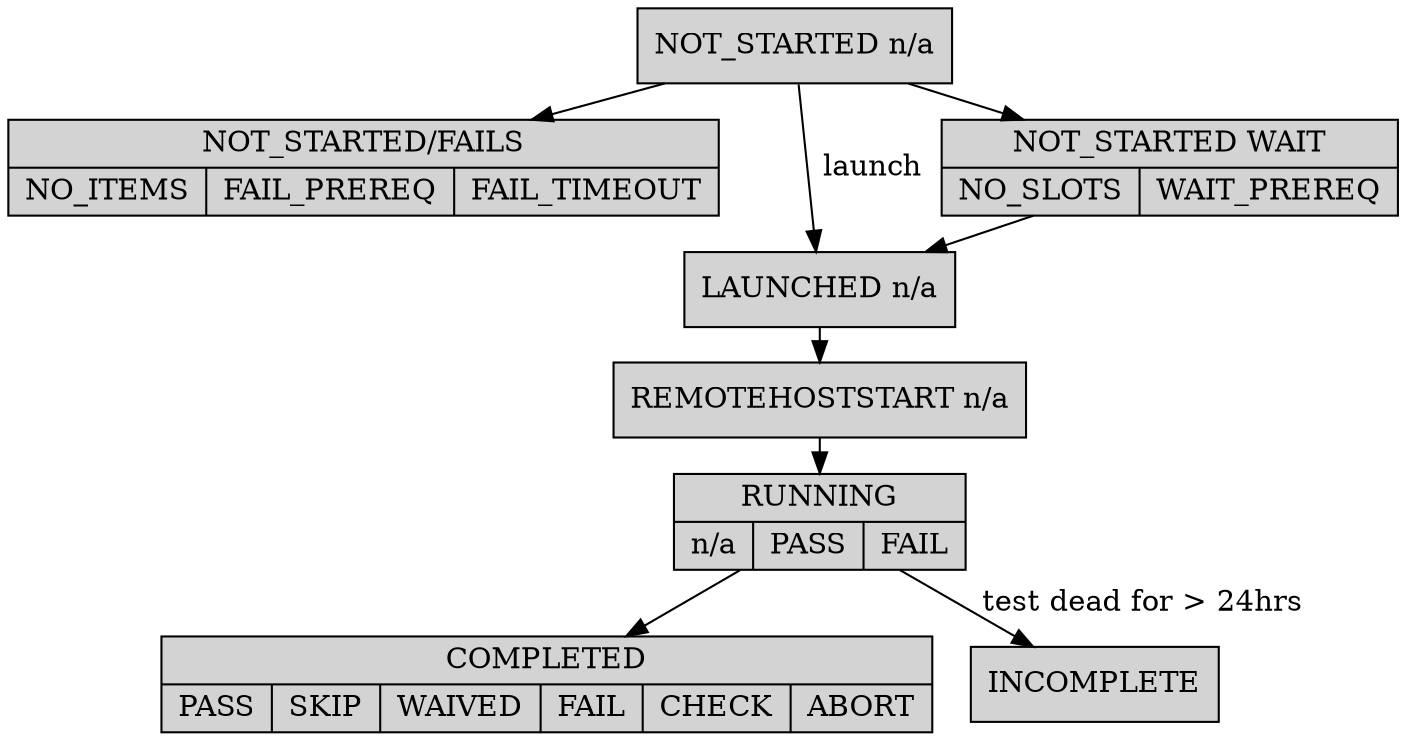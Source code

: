 digraph megatest_state_status {
  ranksep=0.05
  // rankdir=LR

node [shape=box,style=filled];

// subgraph cluster_notstarted {
//   label="Not started";

  "NOT_STARTED FAILS" [
  label = "{ NOT_STARTED/FAILS |{ NO_ITEMS |<here> FAIL_PREREQ |<here> FAIL_TIMEOUT }}";
  shape= "record";
  ]

"NOT_STARTED n/a" -> "LAUNCHED n/a" [label=" launch"];
"NOT_STARTED WAIT" -> "LAUNCHED n/a"

  "NOT_STARTED n/a";
  "NOT_STARTED WAIT" [
  label = "{NOT_STARTED WAIT|{ NO_SLOTS | <here> WAIT_PREREQ}}";
  shape = "record";
]

// struct3 [shape=record,label="hello\nworld |{ b |{c|<here> d|e}| f}| g | h"];

  "NOT_STARTED n/a" -> "NOT_STARTED FAILS";
  "NOT_STARTED n/a" -> "NOT_STARTED WAIT";

  "RUNNING" [
     shape="record";
     label="{RUNNING|{n/a|<here> PASS |<here> FAIL}}";
  ]

  "COMPLETED" [
      shape="record";
      label = "{COMPLETED|{PASS | SKIP | WAIVED | FAIL | CHECK| ABORT}}";
  ]


"RUNNING" -> "COMPLETED";
"RUNNING" -> "INCOMPLETE" [label="test dead for > 24hrs"];


"LAUNCHED n/a" -> "REMOTEHOSTSTART n/a" -> "RUNNING";

}

